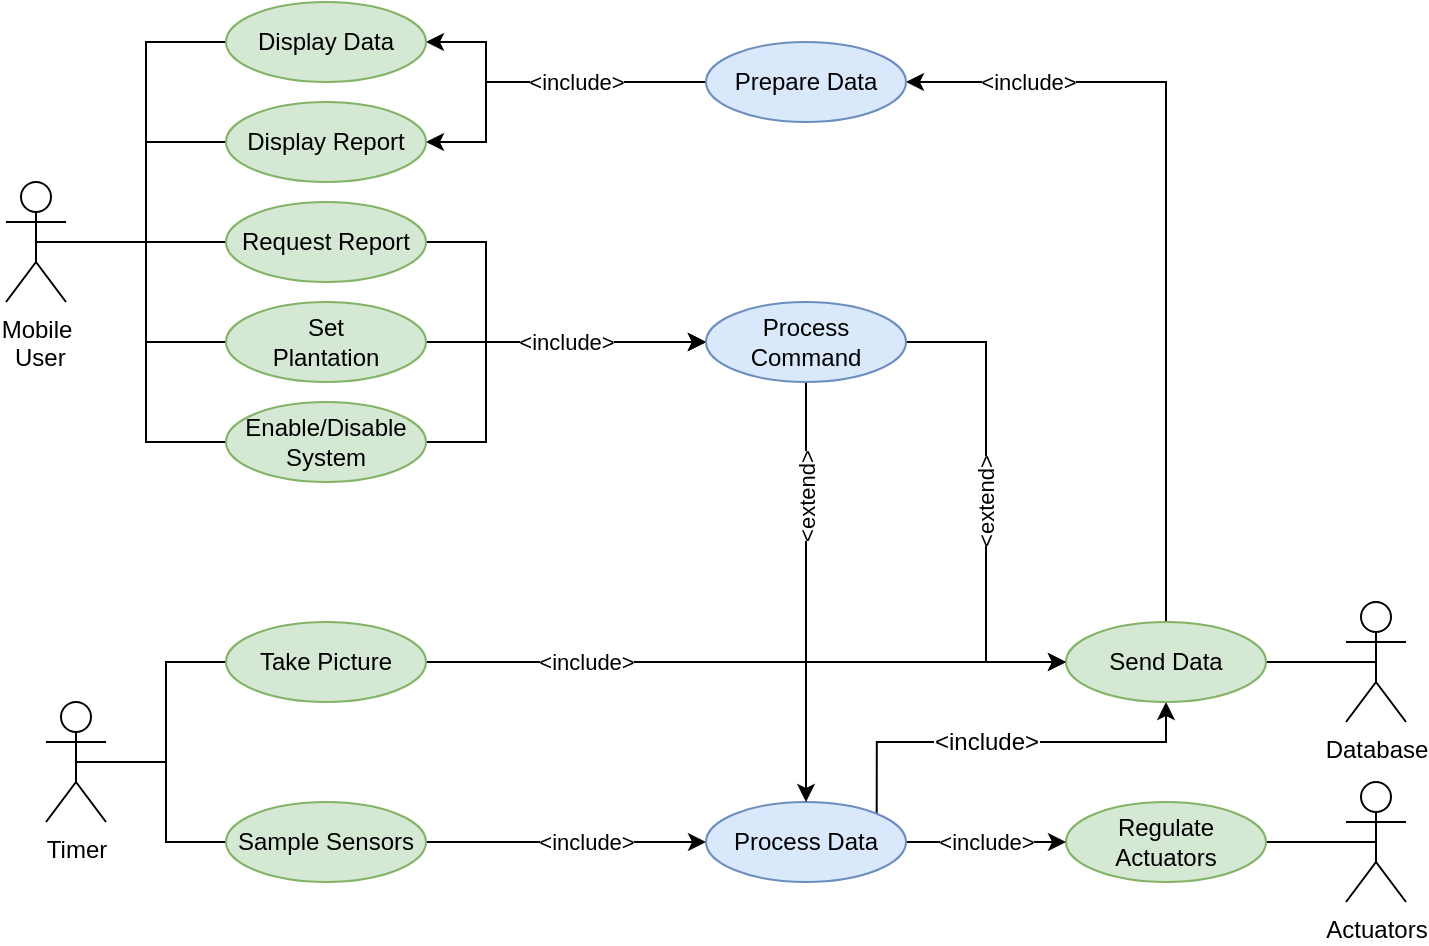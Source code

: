 <mxfile version="15.8.7" type="device"><diagram id="NrB5fullr45Wqp97vBmN" name="Página-1"><mxGraphModel dx="960" dy="689" grid="1" gridSize="10" guides="1" tooltips="1" connect="1" arrows="1" fold="1" page="1" pageScale="1" pageWidth="827" pageHeight="1169" math="0" shadow="0"><root><mxCell id="0"/><mxCell id="1" parent="0"/><mxCell id="k3iBl0QsNV1oAIN5ZRXB-42" style="edgeStyle=orthogonalEdgeStyle;rounded=0;orthogonalLoop=1;jettySize=auto;html=1;exitX=0.5;exitY=0.5;exitDx=0;exitDy=0;exitPerimeter=0;entryX=0;entryY=0.5;entryDx=0;entryDy=0;endArrow=none;endFill=0;" parent="1" source="k3iBl0QsNV1oAIN5ZRXB-1" target="k3iBl0QsNV1oAIN5ZRXB-5" edge="1"><mxGeometry relative="1" as="geometry"/></mxCell><mxCell id="k3iBl0QsNV1oAIN5ZRXB-43" style="edgeStyle=orthogonalEdgeStyle;rounded=0;orthogonalLoop=1;jettySize=auto;html=1;exitX=0.5;exitY=0.5;exitDx=0;exitDy=0;exitPerimeter=0;entryX=0;entryY=0.5;entryDx=0;entryDy=0;endArrow=none;endFill=0;" parent="1" source="k3iBl0QsNV1oAIN5ZRXB-1" target="k3iBl0QsNV1oAIN5ZRXB-4" edge="1"><mxGeometry relative="1" as="geometry"/></mxCell><mxCell id="k3iBl0QsNV1oAIN5ZRXB-46" style="edgeStyle=orthogonalEdgeStyle;rounded=0;orthogonalLoop=1;jettySize=auto;html=1;exitX=0.5;exitY=0.5;exitDx=0;exitDy=0;exitPerimeter=0;entryX=0;entryY=0.5;entryDx=0;entryDy=0;endArrow=none;endFill=0;" parent="1" source="k3iBl0QsNV1oAIN5ZRXB-1" target="k3iBl0QsNV1oAIN5ZRXB-7" edge="1"><mxGeometry relative="1" as="geometry"/></mxCell><mxCell id="k3iBl0QsNV1oAIN5ZRXB-69" style="edgeStyle=orthogonalEdgeStyle;rounded=0;orthogonalLoop=1;jettySize=auto;html=1;exitX=0.5;exitY=0.5;exitDx=0;exitDy=0;exitPerimeter=0;entryX=0;entryY=0.5;entryDx=0;entryDy=0;endArrow=none;endFill=0;" parent="1" source="k3iBl0QsNV1oAIN5ZRXB-1" target="k3iBl0QsNV1oAIN5ZRXB-52" edge="1"><mxGeometry relative="1" as="geometry"/></mxCell><mxCell id="k3iBl0QsNV1oAIN5ZRXB-71" style="edgeStyle=orthogonalEdgeStyle;rounded=0;orthogonalLoop=1;jettySize=auto;html=1;exitX=0.5;exitY=0.5;exitDx=0;exitDy=0;exitPerimeter=0;entryX=0;entryY=0.5;entryDx=0;entryDy=0;endArrow=none;endFill=0;" parent="1" source="k3iBl0QsNV1oAIN5ZRXB-1" target="k3iBl0QsNV1oAIN5ZRXB-68" edge="1"><mxGeometry relative="1" as="geometry"><Array as="points"><mxPoint x="170" y="320"/><mxPoint x="170" y="270"/></Array></mxGeometry></mxCell><mxCell id="k3iBl0QsNV1oAIN5ZRXB-1" value="Mobile&lt;br&gt;&amp;nbsp;User" style="shape=umlActor;verticalLabelPosition=bottom;verticalAlign=top;html=1;outlineConnect=0;" parent="1" vertex="1"><mxGeometry x="100" y="290" width="30" height="60" as="geometry"/></mxCell><mxCell id="vzcXfZ4eqWE2KKrz59Yu-1" style="edgeStyle=orthogonalEdgeStyle;rounded=0;orthogonalLoop=1;jettySize=auto;html=1;exitX=1;exitY=0.5;exitDx=0;exitDy=0;entryX=0;entryY=0.5;entryDx=0;entryDy=0;" edge="1" parent="1" source="k3iBl0QsNV1oAIN5ZRXB-4" target="k3iBl0QsNV1oAIN5ZRXB-76"><mxGeometry relative="1" as="geometry"><Array as="points"><mxPoint x="340" y="320"/><mxPoint x="340" y="370"/></Array></mxGeometry></mxCell><mxCell id="k3iBl0QsNV1oAIN5ZRXB-4" value="Request Report" style="ellipse;whiteSpace=wrap;html=1;fillColor=#d5e8d4;strokeColor=#82b366;" parent="1" vertex="1"><mxGeometry x="210" y="300" width="100" height="40" as="geometry"/></mxCell><mxCell id="vzcXfZ4eqWE2KKrz59Yu-2" style="edgeStyle=orthogonalEdgeStyle;rounded=0;orthogonalLoop=1;jettySize=auto;html=1;entryX=0;entryY=0.5;entryDx=0;entryDy=0;" edge="1" parent="1" source="k3iBl0QsNV1oAIN5ZRXB-5" target="k3iBl0QsNV1oAIN5ZRXB-76"><mxGeometry relative="1" as="geometry"/></mxCell><mxCell id="k3iBl0QsNV1oAIN5ZRXB-5" value="Set&lt;br&gt;Plantation" style="ellipse;whiteSpace=wrap;html=1;fillColor=#d5e8d4;strokeColor=#82b366;" parent="1" vertex="1"><mxGeometry x="210" y="350" width="100" height="40" as="geometry"/></mxCell><mxCell id="k3iBl0QsNV1oAIN5ZRXB-80" value="&amp;lt;include&amp;gt;" style="edgeStyle=orthogonalEdgeStyle;rounded=0;orthogonalLoop=1;jettySize=auto;html=1;exitX=1;exitY=0.5;exitDx=0;exitDy=0;entryX=0;entryY=0.5;entryDx=0;entryDy=0;startArrow=none;startFill=0;endArrow=classic;endFill=1;" parent="1" target="k3iBl0QsNV1oAIN5ZRXB-76" edge="1"><mxGeometry x="0.263" relative="1" as="geometry"><Array as="points"><mxPoint x="340" y="420"/><mxPoint x="340" y="370"/><mxPoint x="450" y="370"/></Array><mxPoint x="310" y="420" as="sourcePoint"/><mxPoint as="offset"/></mxGeometry></mxCell><mxCell id="k3iBl0QsNV1oAIN5ZRXB-7" value="Enable/Disable&lt;br&gt;System" style="ellipse;whiteSpace=wrap;html=1;fillColor=#d5e8d4;strokeColor=#82b366;" parent="1" vertex="1"><mxGeometry x="210" y="400" width="100" height="40" as="geometry"/></mxCell><mxCell id="k3iBl0QsNV1oAIN5ZRXB-20" style="edgeStyle=orthogonalEdgeStyle;rounded=0;orthogonalLoop=1;jettySize=auto;html=1;exitX=0.5;exitY=0.5;exitDx=0;exitDy=0;exitPerimeter=0;entryX=0;entryY=0.5;entryDx=0;entryDy=0;endArrow=none;endFill=0;" parent="1" source="k3iBl0QsNV1oAIN5ZRXB-9" target="k3iBl0QsNV1oAIN5ZRXB-10" edge="1"><mxGeometry relative="1" as="geometry"/></mxCell><mxCell id="k3iBl0QsNV1oAIN5ZRXB-21" style="edgeStyle=orthogonalEdgeStyle;rounded=0;orthogonalLoop=1;jettySize=auto;html=1;exitX=0.5;exitY=0.5;exitDx=0;exitDy=0;exitPerimeter=0;entryX=0;entryY=0.5;entryDx=0;entryDy=0;endArrow=none;endFill=0;" parent="1" source="k3iBl0QsNV1oAIN5ZRXB-9" target="k3iBl0QsNV1oAIN5ZRXB-11" edge="1"><mxGeometry relative="1" as="geometry"/></mxCell><mxCell id="k3iBl0QsNV1oAIN5ZRXB-9" value="Timer" style="shape=umlActor;verticalLabelPosition=bottom;verticalAlign=top;html=1;outlineConnect=0;" parent="1" vertex="1"><mxGeometry x="120" y="550" width="30" height="60" as="geometry"/></mxCell><mxCell id="k3iBl0QsNV1oAIN5ZRXB-37" value="&amp;lt;include&amp;gt;" style="edgeStyle=orthogonalEdgeStyle;rounded=0;orthogonalLoop=1;jettySize=auto;html=1;entryX=0;entryY=0.5;entryDx=0;entryDy=0;" parent="1" source="k3iBl0QsNV1oAIN5ZRXB-10" target="k3iBl0QsNV1oAIN5ZRXB-16" edge="1"><mxGeometry x="-0.5" relative="1" as="geometry"><Array as="points"><mxPoint x="630" y="530"/></Array><mxPoint as="offset"/></mxGeometry></mxCell><mxCell id="k3iBl0QsNV1oAIN5ZRXB-10" value="Take Picture" style="ellipse;whiteSpace=wrap;html=1;fillColor=#d5e8d4;strokeColor=#82b366;" parent="1" vertex="1"><mxGeometry x="210" y="510" width="100" height="40" as="geometry"/></mxCell><mxCell id="k3iBl0QsNV1oAIN5ZRXB-32" value="&amp;lt;include&amp;gt;" style="edgeStyle=orthogonalEdgeStyle;rounded=0;orthogonalLoop=1;jettySize=auto;html=1;entryX=0;entryY=0.5;entryDx=0;entryDy=0;" parent="1" source="k3iBl0QsNV1oAIN5ZRXB-11" target="k3iBl0QsNV1oAIN5ZRXB-31" edge="1"><mxGeometry x="0.143" relative="1" as="geometry"><mxPoint as="offset"/></mxGeometry></mxCell><mxCell id="k3iBl0QsNV1oAIN5ZRXB-11" value="Sample Sensors" style="ellipse;whiteSpace=wrap;html=1;fillColor=#d5e8d4;strokeColor=#82b366;" parent="1" vertex="1"><mxGeometry x="210" y="600" width="100" height="40" as="geometry"/></mxCell><mxCell id="k3iBl0QsNV1oAIN5ZRXB-86" style="edgeStyle=orthogonalEdgeStyle;rounded=0;orthogonalLoop=1;jettySize=auto;html=1;exitX=0.5;exitY=0.5;exitDx=0;exitDy=0;exitPerimeter=0;entryX=1;entryY=0.5;entryDx=0;entryDy=0;startArrow=none;startFill=0;endArrow=none;endFill=0;" parent="1" source="k3iBl0QsNV1oAIN5ZRXB-12" target="k3iBl0QsNV1oAIN5ZRXB-13" edge="1"><mxGeometry relative="1" as="geometry"/></mxCell><mxCell id="k3iBl0QsNV1oAIN5ZRXB-12" value="Actuators" style="shape=umlActor;verticalLabelPosition=bottom;verticalAlign=top;html=1;outlineConnect=0;" parent="1" vertex="1"><mxGeometry x="770" y="590" width="30" height="60" as="geometry"/></mxCell><mxCell id="k3iBl0QsNV1oAIN5ZRXB-13" value="Regulate Actuators" style="ellipse;whiteSpace=wrap;html=1;fillColor=#d5e8d4;strokeColor=#82b366;" parent="1" vertex="1"><mxGeometry x="630" y="600" width="100" height="40" as="geometry"/></mxCell><mxCell id="k3iBl0QsNV1oAIN5ZRXB-87" style="edgeStyle=orthogonalEdgeStyle;rounded=0;orthogonalLoop=1;jettySize=auto;html=1;exitX=0.5;exitY=0.5;exitDx=0;exitDy=0;exitPerimeter=0;entryX=1;entryY=0.5;entryDx=0;entryDy=0;startArrow=none;startFill=0;endArrow=none;endFill=0;" parent="1" source="k3iBl0QsNV1oAIN5ZRXB-14" target="k3iBl0QsNV1oAIN5ZRXB-16" edge="1"><mxGeometry relative="1" as="geometry"/></mxCell><mxCell id="k3iBl0QsNV1oAIN5ZRXB-14" value="Database" style="shape=umlActor;verticalLabelPosition=bottom;verticalAlign=top;html=1;outlineConnect=0;" parent="1" vertex="1"><mxGeometry x="770" y="500" width="30" height="60" as="geometry"/></mxCell><mxCell id="k3iBl0QsNV1oAIN5ZRXB-85" value="&amp;lt;include&amp;gt;" style="edgeStyle=orthogonalEdgeStyle;rounded=0;orthogonalLoop=1;jettySize=auto;html=1;entryX=1;entryY=0.5;entryDx=0;entryDy=0;startArrow=none;startFill=0;endArrow=classic;endFill=1;" parent="1" source="k3iBl0QsNV1oAIN5ZRXB-16" target="k3iBl0QsNV1oAIN5ZRXB-72" edge="1"><mxGeometry x="0.692" relative="1" as="geometry"><Array as="points"><mxPoint x="680" y="240"/></Array><mxPoint x="-1" as="offset"/></mxGeometry></mxCell><mxCell id="k3iBl0QsNV1oAIN5ZRXB-89" value="&amp;lt;include&amp;gt;" style="edgeStyle=orthogonalEdgeStyle;rounded=0;orthogonalLoop=1;jettySize=auto;html=1;entryX=1;entryY=0;entryDx=0;entryDy=0;fontSize=12;startArrow=classic;startFill=1;endArrow=none;endFill=0;strokeWidth=1;" parent="1" source="k3iBl0QsNV1oAIN5ZRXB-16" target="k3iBl0QsNV1oAIN5ZRXB-31" edge="1"><mxGeometry x="0.097" relative="1" as="geometry"><Array as="points"><mxPoint x="680" y="570"/><mxPoint x="535" y="570"/></Array><mxPoint as="offset"/></mxGeometry></mxCell><mxCell id="k3iBl0QsNV1oAIN5ZRXB-16" value="Send Data" style="ellipse;whiteSpace=wrap;html=1;fillColor=#d5e8d4;strokeColor=#82b366;" parent="1" vertex="1"><mxGeometry x="630" y="510" width="100" height="40" as="geometry"/></mxCell><mxCell id="k3iBl0QsNV1oAIN5ZRXB-56" value="&amp;lt;include&amp;gt;" style="edgeStyle=orthogonalEdgeStyle;rounded=0;orthogonalLoop=1;jettySize=auto;html=1;entryX=0;entryY=0.5;entryDx=0;entryDy=0;" parent="1" source="k3iBl0QsNV1oAIN5ZRXB-31" target="k3iBl0QsNV1oAIN5ZRXB-13" edge="1"><mxGeometry relative="1" as="geometry"/></mxCell><mxCell id="k3iBl0QsNV1oAIN5ZRXB-31" value="Process Data" style="ellipse;whiteSpace=wrap;html=1;fillColor=#dae8fc;strokeColor=#6c8ebf;" parent="1" vertex="1"><mxGeometry x="450" y="600" width="100" height="40" as="geometry"/></mxCell><mxCell id="k3iBl0QsNV1oAIN5ZRXB-73" style="edgeStyle=orthogonalEdgeStyle;rounded=0;orthogonalLoop=1;jettySize=auto;html=1;exitX=1;exitY=0.5;exitDx=0;exitDy=0;entryX=0;entryY=0.5;entryDx=0;entryDy=0;endArrow=none;endFill=0;startArrow=classic;startFill=1;" parent="1" source="k3iBl0QsNV1oAIN5ZRXB-52" target="k3iBl0QsNV1oAIN5ZRXB-72" edge="1"><mxGeometry relative="1" as="geometry"><Array as="points"><mxPoint x="340" y="220"/><mxPoint x="340" y="240"/></Array></mxGeometry></mxCell><mxCell id="k3iBl0QsNV1oAIN5ZRXB-52" value="Display Data" style="ellipse;whiteSpace=wrap;html=1;fillColor=#d5e8d4;strokeColor=#82b366;" parent="1" vertex="1"><mxGeometry x="210" y="200" width="100" height="40" as="geometry"/></mxCell><mxCell id="k3iBl0QsNV1oAIN5ZRXB-75" value="&amp;lt;include&amp;gt;" style="edgeStyle=orthogonalEdgeStyle;rounded=0;orthogonalLoop=1;jettySize=auto;html=1;exitX=1;exitY=0.5;exitDx=0;exitDy=0;entryX=0;entryY=0.5;entryDx=0;entryDy=0;endArrow=none;endFill=0;startArrow=classic;startFill=1;" parent="1" source="k3iBl0QsNV1oAIN5ZRXB-68" target="k3iBl0QsNV1oAIN5ZRXB-72" edge="1"><mxGeometry x="0.222" relative="1" as="geometry"><Array as="points"><mxPoint x="340" y="270"/><mxPoint x="340" y="240"/></Array><mxPoint x="1" as="offset"/></mxGeometry></mxCell><mxCell id="k3iBl0QsNV1oAIN5ZRXB-68" value="Display Report" style="ellipse;whiteSpace=wrap;html=1;fillColor=#d5e8d4;strokeColor=#82b366;" parent="1" vertex="1"><mxGeometry x="210" y="250" width="100" height="40" as="geometry"/></mxCell><mxCell id="k3iBl0QsNV1oAIN5ZRXB-72" value="Prepare Data" style="ellipse;whiteSpace=wrap;html=1;fillColor=#dae8fc;strokeColor=#6c8ebf;" parent="1" vertex="1"><mxGeometry x="450" y="220" width="100" height="40" as="geometry"/></mxCell><mxCell id="k3iBl0QsNV1oAIN5ZRXB-84" value="&amp;lt;extend&amp;gt;" style="edgeStyle=orthogonalEdgeStyle;rounded=0;orthogonalLoop=1;jettySize=auto;html=1;entryX=0.5;entryY=0;entryDx=0;entryDy=0;startArrow=none;startFill=0;endArrow=classic;endFill=1;horizontal=0;" parent="1" source="k3iBl0QsNV1oAIN5ZRXB-76" target="k3iBl0QsNV1oAIN5ZRXB-31" edge="1"><mxGeometry x="-0.444" relative="1" as="geometry"><mxPoint y="-1" as="offset"/></mxGeometry></mxCell><mxCell id="k3iBl0QsNV1oAIN5ZRXB-90" value="&amp;lt;extend&amp;gt;" style="edgeStyle=orthogonalEdgeStyle;rounded=0;orthogonalLoop=1;jettySize=auto;html=1;entryX=0;entryY=0.5;entryDx=0;entryDy=0;fontSize=11;startArrow=none;startFill=0;endArrow=classic;endFill=1;strokeWidth=1;horizontal=0;" parent="1" source="k3iBl0QsNV1oAIN5ZRXB-76" target="k3iBl0QsNV1oAIN5ZRXB-16" edge="1"><mxGeometry relative="1" as="geometry"><mxPoint as="offset"/></mxGeometry></mxCell><mxCell id="k3iBl0QsNV1oAIN5ZRXB-76" value="Process Command" style="ellipse;whiteSpace=wrap;html=1;fillColor=#dae8fc;strokeColor=#6c8ebf;" parent="1" vertex="1"><mxGeometry x="450" y="350" width="100" height="40" as="geometry"/></mxCell></root></mxGraphModel></diagram></mxfile>